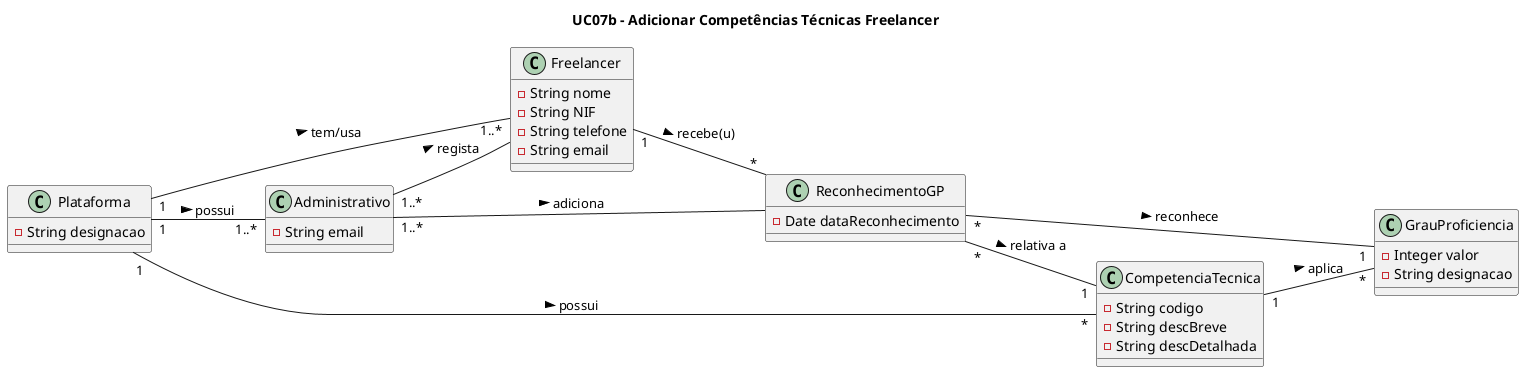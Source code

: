 @startuml

left to right direction

title UC07b - Adicionar Competências Técnicas Freelancer

class Plataforma {
  -String designacao
}

class Freelancer {
  -String nome
  -String NIF
  -String telefone
  -String email
}

class Administrativo {
  -String email
}

class ReconhecimentoGP{
  -Date dataReconhecimento
}

class CompetenciaTecnica {
  -String codigo
  -String descBreve
  -String descDetalhada
}

class GrauProficiencia {
  -Integer valor
  -String designacao
}

Plataforma "1" -- "*" CompetenciaTecnica : possui >
Plataforma "1" -- "1..*" Administrativo: possui >
Administrativo "1..*" -- Freelancer: regista >
Administrativo "1..*" -- ReconhecimentoGP: adiciona >
Plataforma "1" -- "1..*" Freelancer : tem/usa >
Freelancer "1" -- "*" ReconhecimentoGP : recebe(u) >
ReconhecimentoGP "*" -- "1" CompetenciaTecnica : relativa a >
ReconhecimentoGP "*" -- "1" GrauProficiencia : reconhece >
CompetenciaTecnica "1" -- "*" GrauProficiencia : aplica >

@enduml